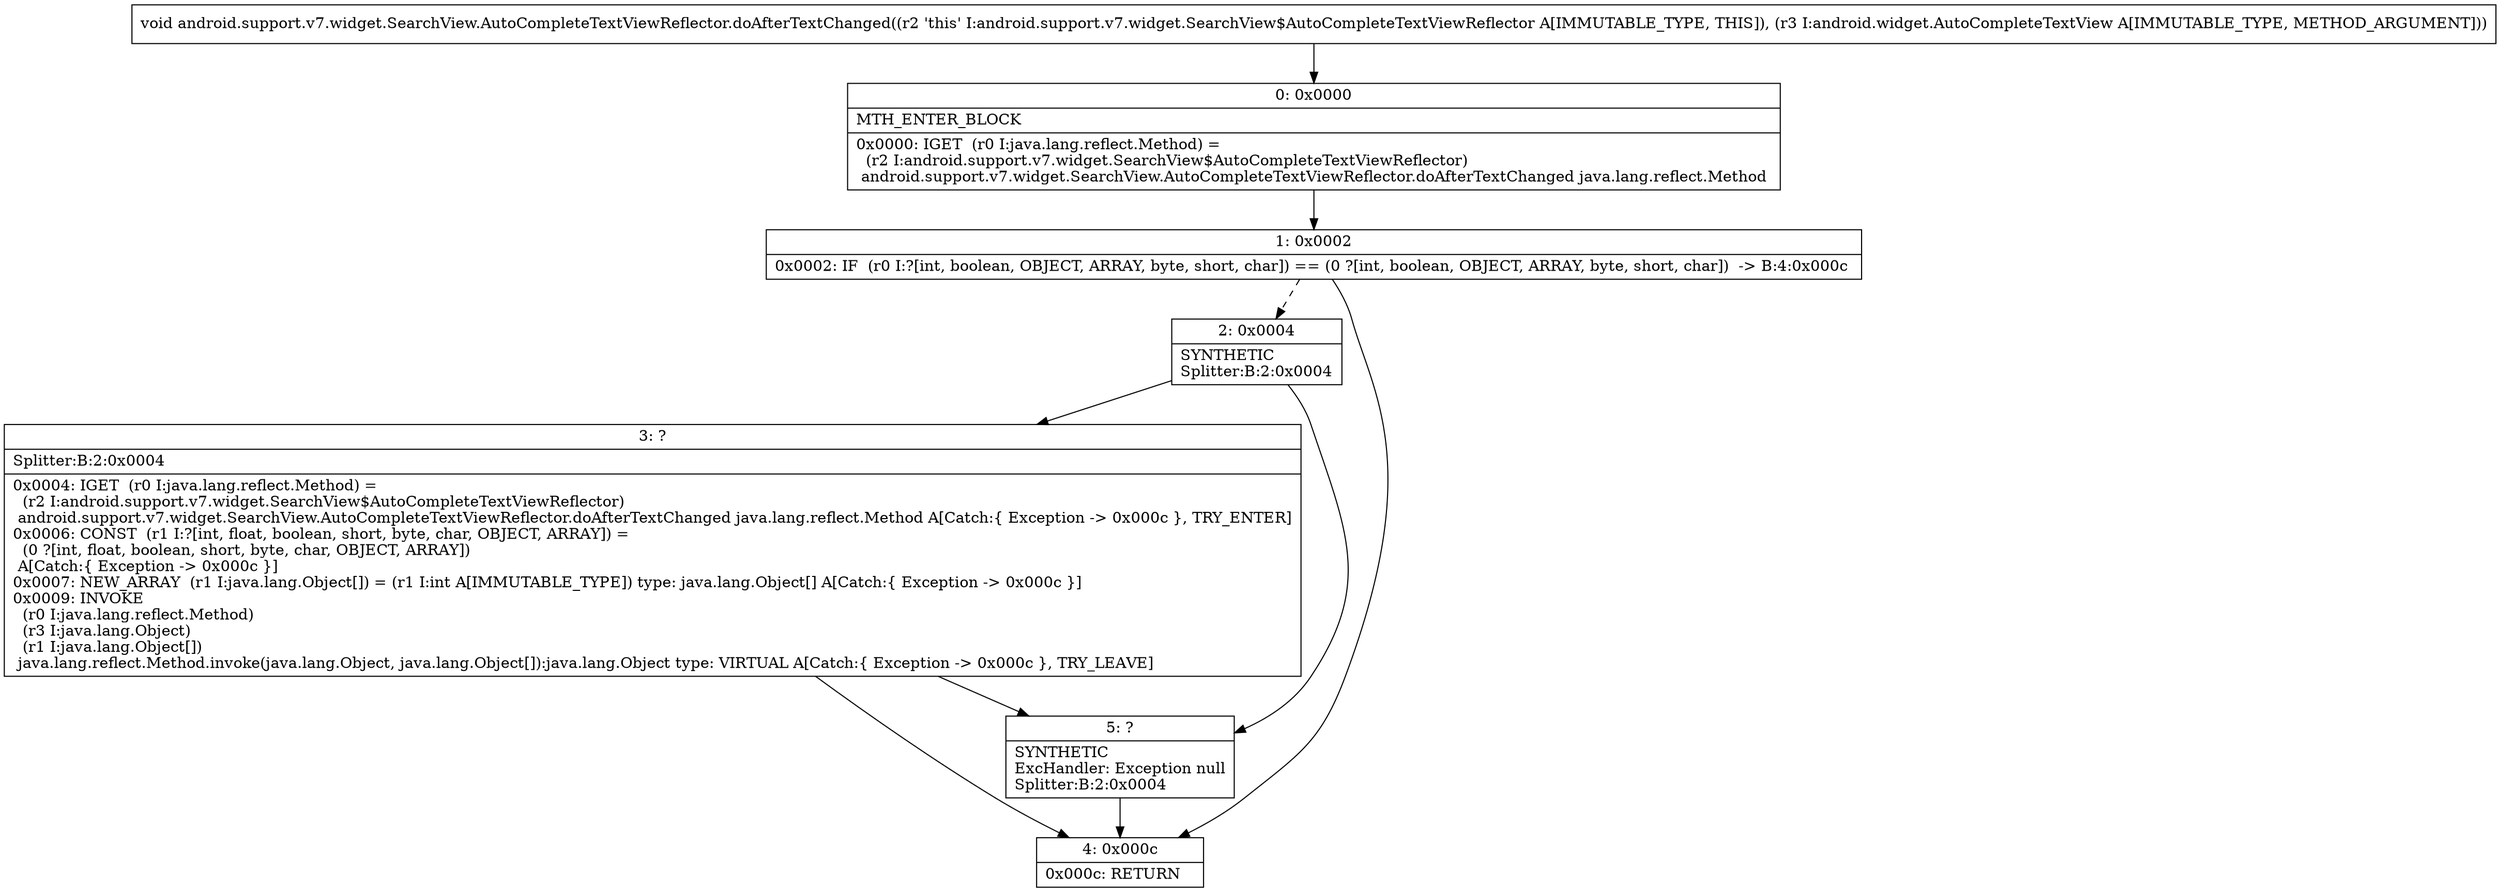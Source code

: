 digraph "CFG forandroid.support.v7.widget.SearchView.AutoCompleteTextViewReflector.doAfterTextChanged(Landroid\/widget\/AutoCompleteTextView;)V" {
Node_0 [shape=record,label="{0\:\ 0x0000|MTH_ENTER_BLOCK\l|0x0000: IGET  (r0 I:java.lang.reflect.Method) = \l  (r2 I:android.support.v7.widget.SearchView$AutoCompleteTextViewReflector)\l android.support.v7.widget.SearchView.AutoCompleteTextViewReflector.doAfterTextChanged java.lang.reflect.Method \l}"];
Node_1 [shape=record,label="{1\:\ 0x0002|0x0002: IF  (r0 I:?[int, boolean, OBJECT, ARRAY, byte, short, char]) == (0 ?[int, boolean, OBJECT, ARRAY, byte, short, char])  \-\> B:4:0x000c \l}"];
Node_2 [shape=record,label="{2\:\ 0x0004|SYNTHETIC\lSplitter:B:2:0x0004\l}"];
Node_3 [shape=record,label="{3\:\ ?|Splitter:B:2:0x0004\l|0x0004: IGET  (r0 I:java.lang.reflect.Method) = \l  (r2 I:android.support.v7.widget.SearchView$AutoCompleteTextViewReflector)\l android.support.v7.widget.SearchView.AutoCompleteTextViewReflector.doAfterTextChanged java.lang.reflect.Method A[Catch:\{ Exception \-\> 0x000c \}, TRY_ENTER]\l0x0006: CONST  (r1 I:?[int, float, boolean, short, byte, char, OBJECT, ARRAY]) = \l  (0 ?[int, float, boolean, short, byte, char, OBJECT, ARRAY])\l A[Catch:\{ Exception \-\> 0x000c \}]\l0x0007: NEW_ARRAY  (r1 I:java.lang.Object[]) = (r1 I:int A[IMMUTABLE_TYPE]) type: java.lang.Object[] A[Catch:\{ Exception \-\> 0x000c \}]\l0x0009: INVOKE  \l  (r0 I:java.lang.reflect.Method)\l  (r3 I:java.lang.Object)\l  (r1 I:java.lang.Object[])\l java.lang.reflect.Method.invoke(java.lang.Object, java.lang.Object[]):java.lang.Object type: VIRTUAL A[Catch:\{ Exception \-\> 0x000c \}, TRY_LEAVE]\l}"];
Node_4 [shape=record,label="{4\:\ 0x000c|0x000c: RETURN   \l}"];
Node_5 [shape=record,label="{5\:\ ?|SYNTHETIC\lExcHandler: Exception null\lSplitter:B:2:0x0004\l}"];
MethodNode[shape=record,label="{void android.support.v7.widget.SearchView.AutoCompleteTextViewReflector.doAfterTextChanged((r2 'this' I:android.support.v7.widget.SearchView$AutoCompleteTextViewReflector A[IMMUTABLE_TYPE, THIS]), (r3 I:android.widget.AutoCompleteTextView A[IMMUTABLE_TYPE, METHOD_ARGUMENT])) }"];
MethodNode -> Node_0;
Node_0 -> Node_1;
Node_1 -> Node_2[style=dashed];
Node_1 -> Node_4;
Node_2 -> Node_3;
Node_2 -> Node_5;
Node_3 -> Node_4;
Node_3 -> Node_5;
Node_5 -> Node_4;
}

